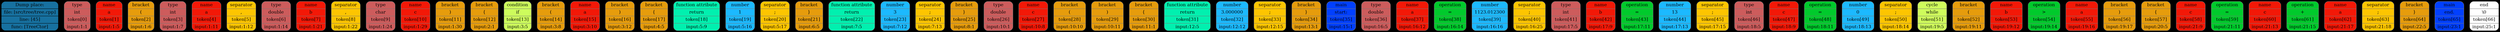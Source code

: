 digraph G{
rankdir=TB
graph [bgcolor="#000000"];
size = "100 5"
place[shape=Mrecord, style=filled, fillcolor="#1771a0", pos="0,1!",label = " { Dump place: | file: [src/tree/tree.cpp] | line: [45] | func: [TreeCtor] } "color = "#000000"];
token0[shape=Mrecord, style=filled, fillcolor="#CD5C5C",label = " { type | int |  token[0] |  input:1:1 } ", color = "#777777"];
token1[shape=Mrecord, style=filled, fillcolor="#f31807",label = " { name | a |  token[1] |  input:1:5 } ", color = "#777777"];
token2[shape=Mrecord, style=filled, fillcolor="#e69c0c",label = " { bracket | \( |  token[2] |  input:1:6 } ", color = "#777777"];
token3[shape=Mrecord, style=filled, fillcolor="#CD5C5C",label = " { type | int |  token[3] |  input:1:7 } ", color = "#777777"];
token4[shape=Mrecord, style=filled, fillcolor="#f31807",label = " { name | a |  token[4] |  input:1:11 } ", color = "#777777"];
token5[shape=Mrecord, style=filled, fillcolor="#fdc500",label = " { separator | \, |  token[5] |  input:1:12 } ", color = "#777777"];
token6[shape=Mrecord, style=filled, fillcolor="#CD5C5C",label = " { type | double |  token[6] |  input:1:14 } ", color = "#777777"];
token7[shape=Mrecord, style=filled, fillcolor="#f31807",label = " { name | b |  token[7] |  input:1:21 } ", color = "#777777"];
token8[shape=Mrecord, style=filled, fillcolor="#fdc500",label = " { separator | \, |  token[8] |  input:1:22 } ", color = "#777777"];
token9[shape=Mrecord, style=filled, fillcolor="#CD5C5C",label = " { type | char |  token[9] |  input:1:24 } ", color = "#777777"];
token10[shape=Mrecord, style=filled, fillcolor="#f31807",label = " { name | c |  token[10] |  input:1:29 } ", color = "#777777"];
token11[shape=Mrecord, style=filled, fillcolor="#e69c0c",label = " { bracket | \) |  token[11] |  input:1:30 } ", color = "#777777"];
token12[shape=Mrecord, style=filled, fillcolor="#e69c0c",label = " { bracket | \{ |  token[12] |  input:2:1 } ", color = "#777777"];
token13[shape=Mrecord, style=filled, fillcolor="#CDFC5C",label = " { condition | if |  token[13] |  input:3:5 } ", color = "#777777"];
token14[shape=Mrecord, style=filled, fillcolor="#e69c0c",label = " { bracket | \( |  token[14] |  input:3:8 } ", color = "#777777"];
token15[shape=Mrecord, style=filled, fillcolor="#f31807",label = " { name | a |  token[15] |  input:3:10 } ", color = "#777777"];
token16[shape=Mrecord, style=filled, fillcolor="#e69c0c",label = " { bracket | \) |  token[16] |  input:3:12 } ", color = "#777777"];
token17[shape=Mrecord, style=filled, fillcolor="#e69c0c",label = " { bracket | \{ |  token[17] |  input:4:5 } ", color = "#777777"];
token18[shape=Mrecord, style=filled, fillcolor="#01f0af",label = " { function attribute | return |  token[18] |  input:5:9 } ", color = "#777777"];
token19[shape=Mrecord, style=filled, fillcolor="#1cb9ff",label = " { number | 1 |  token[19] |  input:5:16 } ", color = "#777777"];
token20[shape=Mrecord, style=filled, fillcolor="#fdc500",label = " { separator | \; |  token[20] |  input:5:17 } ", color = "#777777"];
token21[shape=Mrecord, style=filled, fillcolor="#e69c0c",label = " { bracket | \} |  token[21] |  input:6:5 } ", color = "#777777"];
token22[shape=Mrecord, style=filled, fillcolor="#01f0af",label = " { function attribute | return |  token[22] |  input:7:5 } ", color = "#777777"];
token23[shape=Mrecord, style=filled, fillcolor="#1cb9ff",label = " { number | 3 |  token[23] |  input:7:12 } ", color = "#777777"];
token24[shape=Mrecord, style=filled, fillcolor="#fdc500",label = " { separator | \; |  token[24] |  input:7:13 } ", color = "#777777"];
token25[shape=Mrecord, style=filled, fillcolor="#e69c0c",label = " { bracket | \} |  token[25] |  input:8:1 } ", color = "#777777"];
token26[shape=Mrecord, style=filled, fillcolor="#CD5C5C",label = " { type | double |  token[26] |  input:10:1 } ", color = "#777777"];
token27[shape=Mrecord, style=filled, fillcolor="#f31807",label = " { name | c |  token[27] |  input:10:8 } ", color = "#777777"];
token28[shape=Mrecord, style=filled, fillcolor="#e69c0c",label = " { bracket | \( |  token[28] |  input:10:10 } ", color = "#777777"];
token29[shape=Mrecord, style=filled, fillcolor="#e69c0c",label = " { bracket | \) |  token[29] |  input:10:11 } ", color = "#777777"];
token30[shape=Mrecord, style=filled, fillcolor="#e69c0c",label = " { bracket | \{ |  token[30] |  input:11:1 } ", color = "#777777"];
token31[shape=Mrecord, style=filled, fillcolor="#01f0af",label = " { function attribute | return |  token[31] |  input:12:5 } ", color = "#777777"];
token32[shape=Mrecord, style=filled, fillcolor="#1cb9ff",label = " { number | 3.000000 |  token[32] |  input:12:12 } ", color = "#777777"];
token33[shape=Mrecord, style=filled, fillcolor="#fdc500",label = " { separator | \; |  token[33] |  input:12:15 } ", color = "#777777"];
token34[shape=Mrecord, style=filled, fillcolor="#e69c0c",label = " { bracket | \} |  token[34] |  input:13:1 } ", color = "#777777"];
token35[shape=Mrecord, style=filled, fillcolor="#0140ff",label = " { main | start: |  token[35] |  input:15:1 } ", color = "#777777"];
token36[shape=Mrecord, style=filled, fillcolor="#CD5C5C",label = " { type | double |  token[36] |  input:16:5 } ", color = "#777777"];
token37[shape=Mrecord, style=filled, fillcolor="#f31807",label = " { name | a |  token[37] |  input:16:12 } ", color = "#777777"];
token38[shape=Mrecord, style=filled, fillcolor="#00ca2c",label = " { operation | \= |  token[38] |  input:16:14 } ", color = "#777777"];
token39[shape=Mrecord, style=filled, fillcolor="#1cb9ff",label = " { number | 1123.012300 |  token[39] |  input:16:16 } ", color = "#777777"];
token40[shape=Mrecord, style=filled, fillcolor="#fdc500",label = " { separator | \; |  token[40] |  input:16:25 } ", color = "#777777"];
token41[shape=Mrecord, style=filled, fillcolor="#CD5C5C",label = " { type | int |  token[41] |  input:17:5 } ", color = "#777777"];
token42[shape=Mrecord, style=filled, fillcolor="#f31807",label = " { name | b |  token[42] |  input:17:9 } ", color = "#777777"];
token43[shape=Mrecord, style=filled, fillcolor="#00ca2c",label = " { operation | \= |  token[43] |  input:17:11 } ", color = "#777777"];
token44[shape=Mrecord, style=filled, fillcolor="#1cb9ff",label = " { number | 13 |  token[44] |  input:17:13 } ", color = "#777777"];
token45[shape=Mrecord, style=filled, fillcolor="#fdc500",label = " { separator | \; |  token[45] |  input:17:15 } ", color = "#777777"];
token46[shape=Mrecord, style=filled, fillcolor="#CD5C5C",label = " { type | int |  token[46] |  input:18:5 } ", color = "#777777"];
token47[shape=Mrecord, style=filled, fillcolor="#f31807",label = " { name | c |  token[47] |  input:18:9 } ", color = "#777777"];
token48[shape=Mrecord, style=filled, fillcolor="#00ca2c",label = " { operation | \= |  token[48] |  input:18:11 } ", color = "#777777"];
token49[shape=Mrecord, style=filled, fillcolor="#1cb9ff",label = " { number | 0 |  token[49] |  input:18:13 } ", color = "#777777"];
token50[shape=Mrecord, style=filled, fillcolor="#fdc500",label = " { separator | \; |  token[50] |  input:18:14 } ", color = "#777777"];
token51[shape=Mrecord, style=filled, fillcolor="#CFFC5C",label = " { cycle | while |  token[51] |  input:19:5 } ", color = "#777777"];
token52[shape=Mrecord, style=filled, fillcolor="#e69c0c",label = " { bracket | \( |  token[52] |  input:19:11 } ", color = "#777777"];
token53[shape=Mrecord, style=filled, fillcolor="#f31807",label = " { name | b |  token[53] |  input:19:12 } ", color = "#777777"];
token54[shape=Mrecord, style=filled, fillcolor="#00ca2c",label = " { operation | \> |  token[54] |  input:19:14 } ", color = "#777777"];
token55[shape=Mrecord, style=filled, fillcolor="#f31807",label = " { name | a |  token[55] |  input:19:16 } ", color = "#777777"];
token56[shape=Mrecord, style=filled, fillcolor="#e69c0c",label = " { bracket | \) |  token[56] |  input:19:17 } ", color = "#777777"];
token57[shape=Mrecord, style=filled, fillcolor="#e69c0c",label = " { bracket | \{ |  token[57] |  input:20:5 } ", color = "#777777"];
token58[shape=Mrecord, style=filled, fillcolor="#f31807",label = " { name | c |  token[58] |  input:21:9 } ", color = "#777777"];
token59[shape=Mrecord, style=filled, fillcolor="#00ca2c",label = " { operation | \= |  token[59] |  input:21:11 } ", color = "#777777"];
token60[shape=Mrecord, style=filled, fillcolor="#f31807",label = " { name | c |  token[60] |  input:21:13 } ", color = "#777777"];
token61[shape=Mrecord, style=filled, fillcolor="#00ca2c",label = " { operation | \+ |  token[61] |  input:21:15 } ", color = "#777777"];
token62[shape=Mrecord, style=filled, fillcolor="#f31807",label = " { name | a |  token[62] |  input:21:17 } ", color = "#777777"];
token63[shape=Mrecord, style=filled, fillcolor="#fdc500",label = " { separator | \; |  token[63] |  input:21:18 } ", color = "#777777"];
token64[shape=Mrecord, style=filled, fillcolor="#e69c0c",label = " { bracket | \} |  token[64] |  input:22:5 } ", color = "#777777"];
token65[shape=Mrecord, style=filled, fillcolor="#0140ff",label = " { main | end. |  token[65] |  input:23:1 } ", color = "#777777"];
token66[shape=Mrecord, style=filled, fillcolor="#ffffff",label = " { end | \\0 |  token[66] |  input:25:1 } ", color = "#777777"];
}
